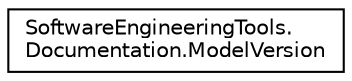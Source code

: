 digraph "Osztályhierarchia-ábra"
{
  edge [fontname="Helvetica",fontsize="10",labelfontname="Helvetica",labelfontsize="10"];
  node [fontname="Helvetica",fontsize="10",shape=record];
  rankdir="LR";
  Node1 [label="SoftwareEngineeringTools.\lDocumentation.ModelVersion",height=0.2,width=0.4,color="black", fillcolor="white", style="filled",URL="$struct_software_engineering_tools_1_1_documentation_1_1_model_version.html"];
}
